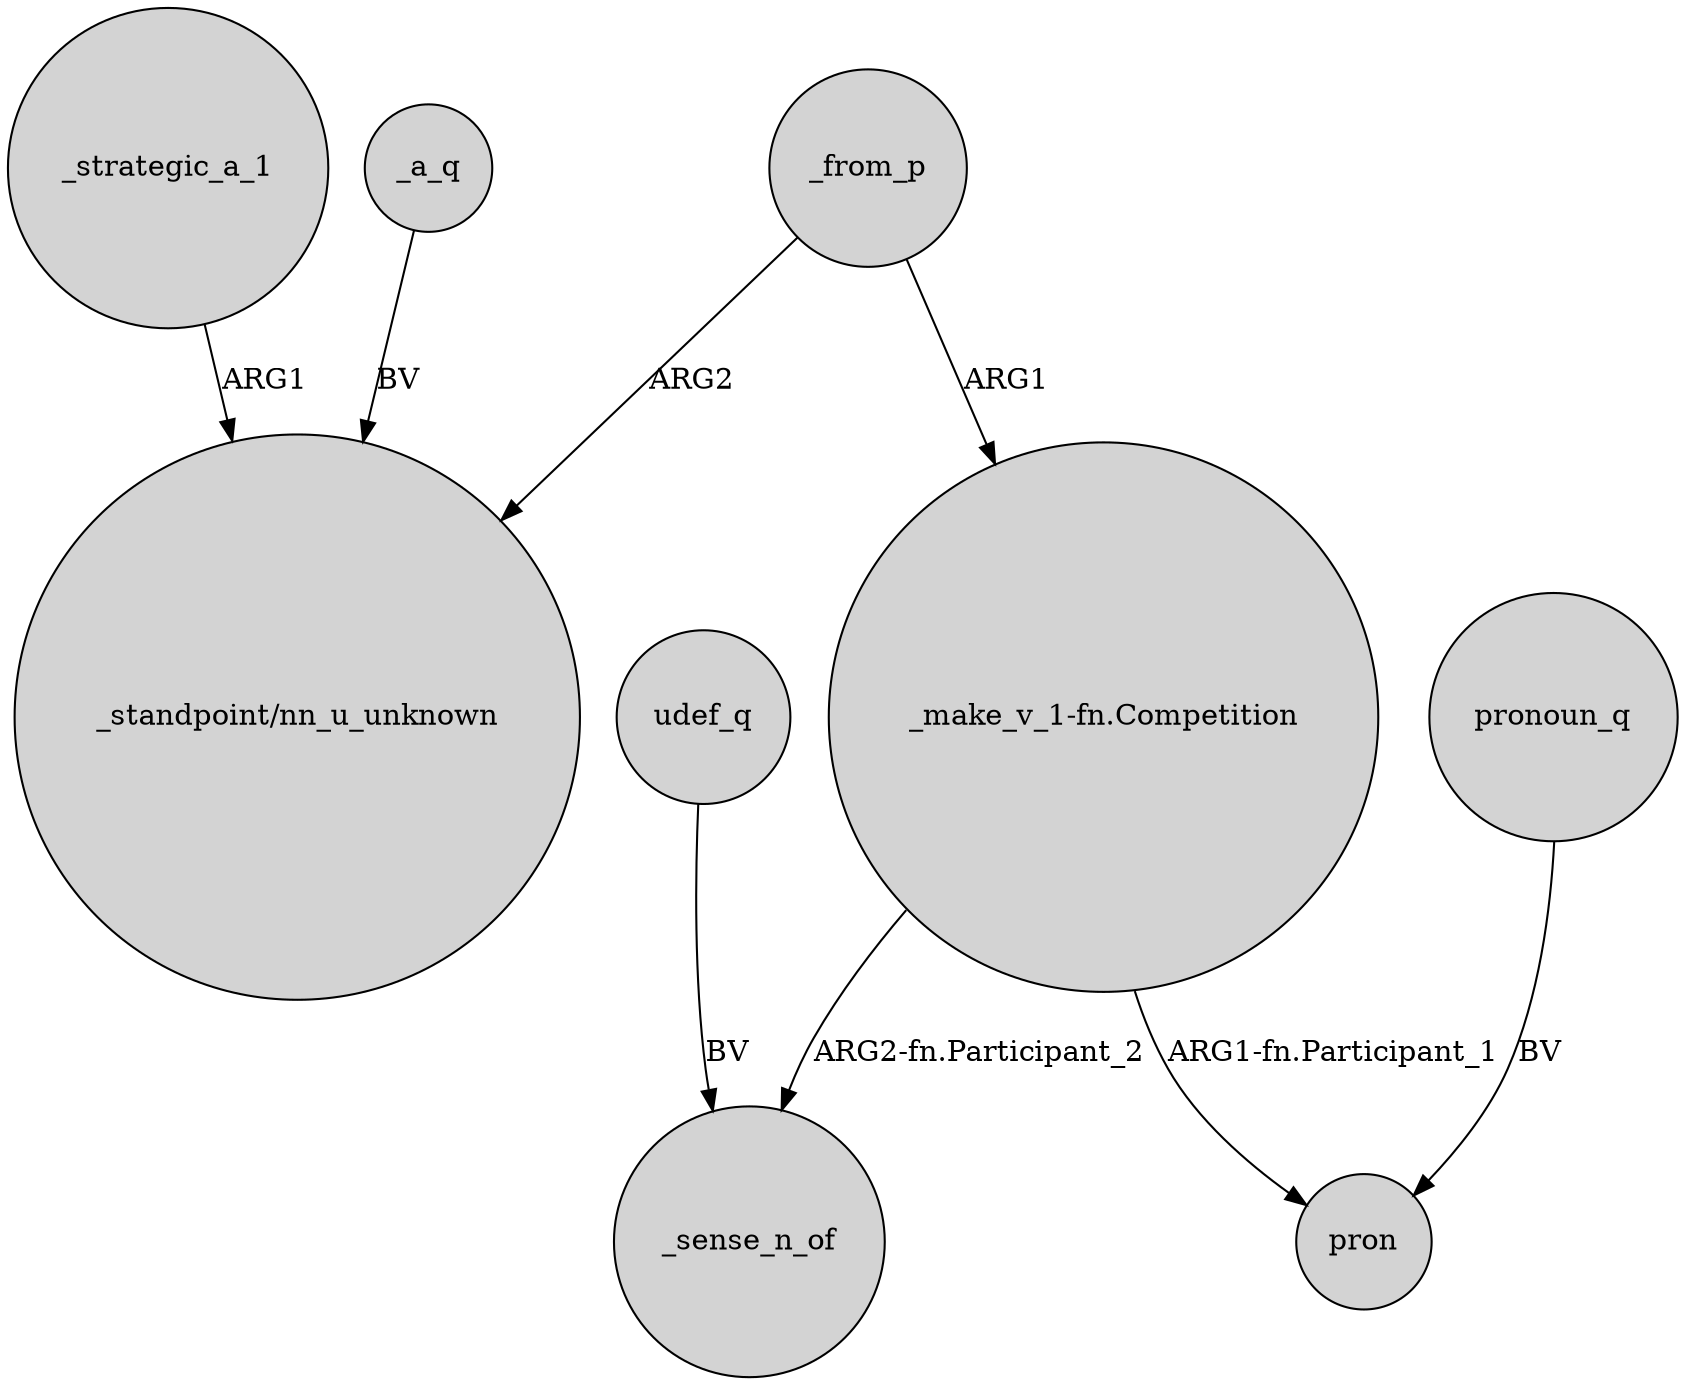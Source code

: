 digraph {
	node [shape=circle style=filled]
	_strategic_a_1 -> "_standpoint/nn_u_unknown" [label=ARG1]
	"_make_v_1-fn.Competition" -> _sense_n_of [label="ARG2-fn.Participant_2"]
	"_make_v_1-fn.Competition" -> pron [label="ARG1-fn.Participant_1"]
	_from_p -> "_standpoint/nn_u_unknown" [label=ARG2]
	pronoun_q -> pron [label=BV]
	udef_q -> _sense_n_of [label=BV]
	_from_p -> "_make_v_1-fn.Competition" [label=ARG1]
	_a_q -> "_standpoint/nn_u_unknown" [label=BV]
}
